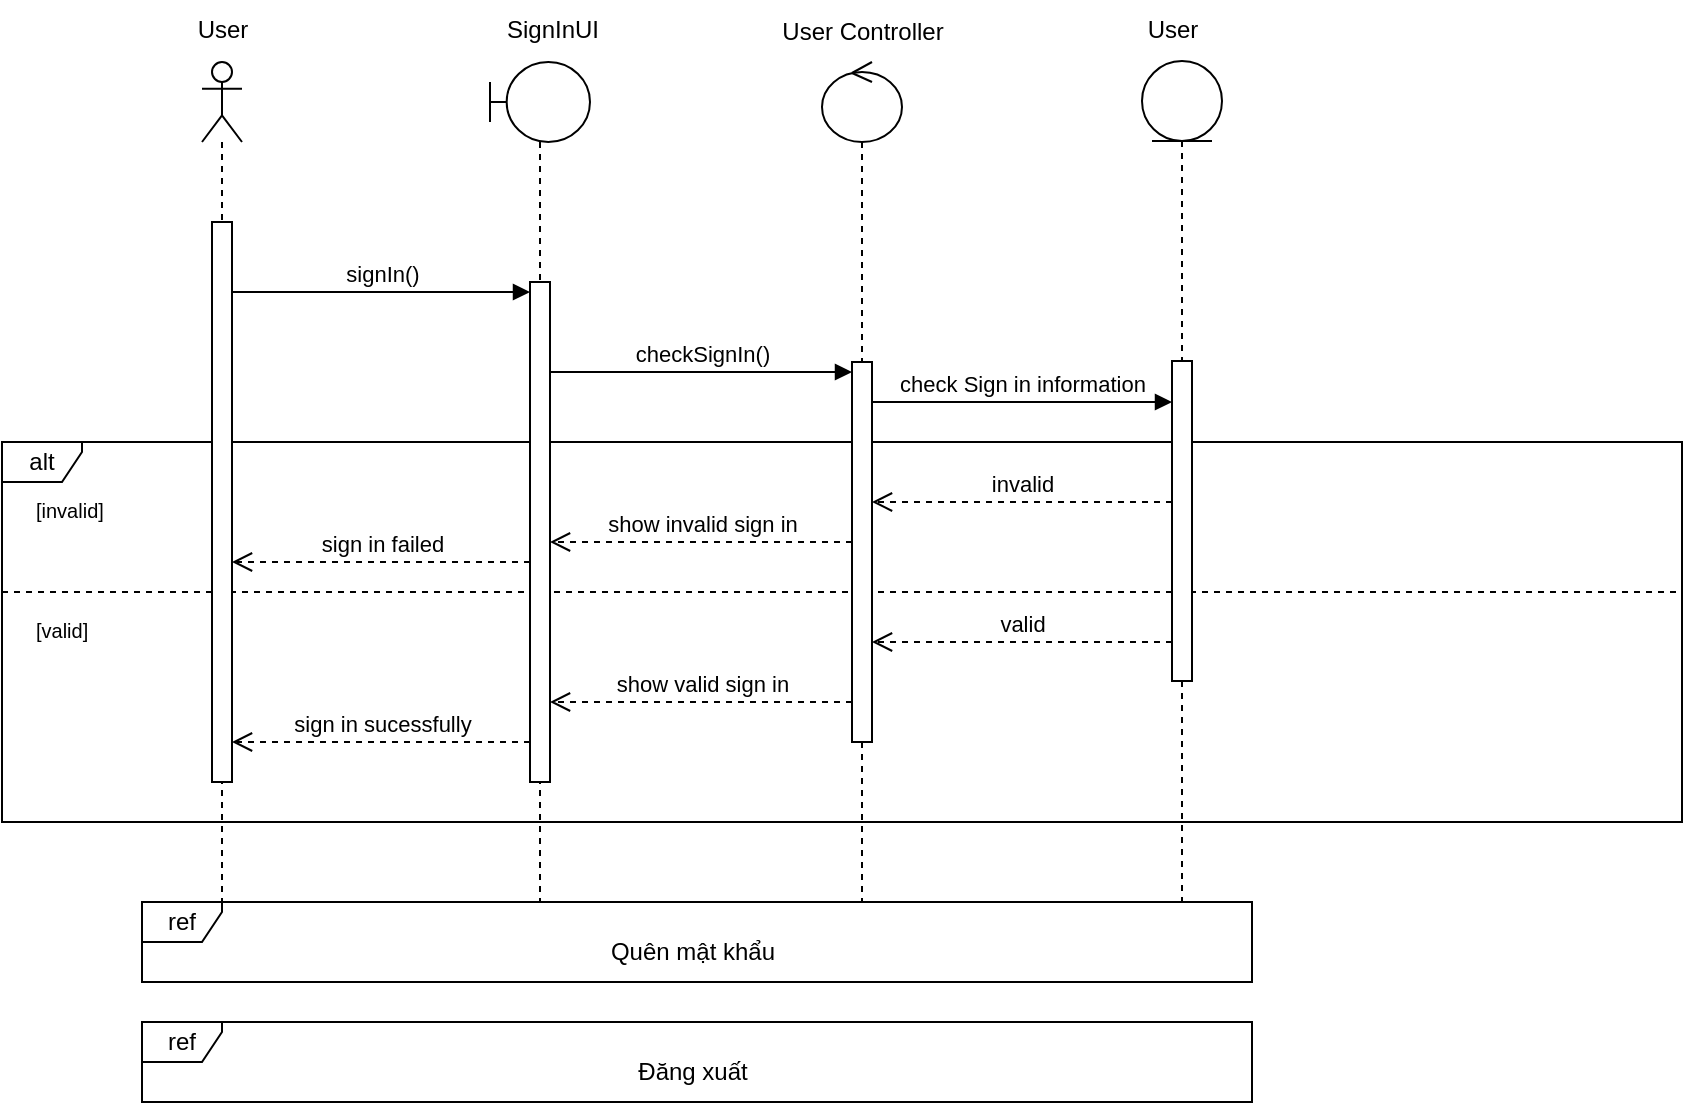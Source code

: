 <mxfile version="24.2.2" type="github">
  <diagram name="Page-1" id="13e1069c-82ec-6db2-03f1-153e76fe0fe0">
    <mxGraphModel dx="933" dy="574" grid="1" gridSize="10" guides="1" tooltips="1" connect="1" arrows="1" fold="1" page="1" pageScale="1" pageWidth="1100" pageHeight="850" background="none" math="0" shadow="0">
      <root>
        <mxCell id="0" />
        <mxCell id="1" parent="0" />
        <mxCell id="bw4-0TKjWvotQW0m5ykw-37" value="alt" style="shape=umlFrame;whiteSpace=wrap;html=1;pointerEvents=0;recursiveResize=0;container=1;collapsible=0;width=40;height=20;" vertex="1" parent="1">
          <mxGeometry x="30" y="270" width="840" height="190" as="geometry" />
        </mxCell>
        <mxCell id="bw4-0TKjWvotQW0m5ykw-38" value="" style="line;strokeWidth=1;dashed=1;labelPosition=center;verticalLabelPosition=bottom;align=left;verticalAlign=top;spacingLeft=20;spacingTop=15;html=1;whiteSpace=wrap;" vertex="1" parent="bw4-0TKjWvotQW0m5ykw-37">
          <mxGeometry y="70" width="840" height="10" as="geometry" />
        </mxCell>
        <mxCell id="bw4-0TKjWvotQW0m5ykw-39" value="&lt;span style=&quot;color: rgb(0, 0, 0); font-family: Helvetica; font-style: normal; font-variant-ligatures: normal; font-variant-caps: normal; font-weight: 400; letter-spacing: normal; orphans: 2; text-align: left; text-indent: 0px; text-transform: none; widows: 2; word-spacing: 0px; -webkit-text-stroke-width: 0px; white-space: normal; background-color: rgb(255, 255, 255); text-decoration-thickness: initial; text-decoration-style: initial; text-decoration-color: initial; float: none; display: inline !important;&quot;&gt;&lt;font style=&quot;font-size: 10px;&quot;&gt;[invalid]&lt;/font&gt;&lt;/span&gt;" style="text;whiteSpace=wrap;html=1;fillColor=none;" vertex="1" parent="bw4-0TKjWvotQW0m5ykw-37">
          <mxGeometry x="15" y="20" width="100" height="40" as="geometry" />
        </mxCell>
        <mxCell id="bw4-0TKjWvotQW0m5ykw-40" value="sign in failed" style="html=1;verticalAlign=bottom;endArrow=open;dashed=1;endSize=8;curved=0;rounded=0;" edge="1" parent="bw4-0TKjWvotQW0m5ykw-37">
          <mxGeometry relative="1" as="geometry">
            <mxPoint x="264" y="60" as="sourcePoint" />
            <mxPoint x="115.0" y="60" as="targetPoint" />
          </mxGeometry>
        </mxCell>
        <mxCell id="bw4-0TKjWvotQW0m5ykw-41" value="sign in sucessfully" style="html=1;verticalAlign=bottom;endArrow=open;dashed=1;endSize=8;curved=0;rounded=0;" edge="1" parent="bw4-0TKjWvotQW0m5ykw-37" target="bw4-0TKjWvotQW0m5ykw-60">
          <mxGeometry relative="1" as="geometry">
            <mxPoint x="264" y="150" as="sourcePoint" />
            <mxPoint x="115" y="150" as="targetPoint" />
          </mxGeometry>
        </mxCell>
        <mxCell id="bw4-0TKjWvotQW0m5ykw-43" value="show invalid sign in" style="html=1;verticalAlign=bottom;endArrow=open;dashed=1;endSize=8;curved=0;rounded=0;" edge="1" parent="bw4-0TKjWvotQW0m5ykw-37" target="bw4-0TKjWvotQW0m5ykw-58">
          <mxGeometry relative="1" as="geometry">
            <mxPoint x="425" y="50.0" as="sourcePoint" />
            <mxPoint x="274" y="50.0" as="targetPoint" />
          </mxGeometry>
        </mxCell>
        <mxCell id="bw4-0TKjWvotQW0m5ykw-55" value="show valid sign in" style="html=1;verticalAlign=bottom;endArrow=open;dashed=1;endSize=8;curved=0;rounded=0;exitX=0;exitY=0.534;exitDx=0;exitDy=0;exitPerimeter=0;" edge="1" parent="bw4-0TKjWvotQW0m5ykw-37">
          <mxGeometry relative="1" as="geometry">
            <mxPoint x="425" y="130.0" as="sourcePoint" />
            <mxPoint x="274" y="130.0" as="targetPoint" />
          </mxGeometry>
        </mxCell>
        <mxCell id="bw4-0TKjWvotQW0m5ykw-78" value="&lt;span style=&quot;color: rgb(0, 0, 0); font-family: Helvetica; font-style: normal; font-variant-ligatures: normal; font-variant-caps: normal; font-weight: 400; letter-spacing: normal; orphans: 2; text-align: left; text-indent: 0px; text-transform: none; widows: 2; word-spacing: 0px; -webkit-text-stroke-width: 0px; white-space: normal; background-color: rgb(255, 255, 255); text-decoration-thickness: initial; text-decoration-style: initial; text-decoration-color: initial; float: none; display: inline !important;&quot;&gt;&lt;font style=&quot;font-size: 10px;&quot;&gt;[valid]&lt;/font&gt;&lt;/span&gt;" style="text;whiteSpace=wrap;html=1;fillColor=none;" vertex="1" parent="bw4-0TKjWvotQW0m5ykw-37">
          <mxGeometry x="15" y="80" width="100" height="40" as="geometry" />
        </mxCell>
        <mxCell id="bw4-0TKjWvotQW0m5ykw-57" value="&lt;div style=&quot;&quot;&gt;&lt;br&gt;&lt;/div&gt;" style="shape=umlLifeline;perimeter=lifelinePerimeter;whiteSpace=wrap;html=1;container=1;dropTarget=0;collapsible=0;recursiveResize=0;outlineConnect=0;portConstraint=eastwest;newEdgeStyle={&quot;curved&quot;:0,&quot;rounded&quot;:0};participant=umlBoundary;align=right;size=40;movable=1;resizable=1;rotatable=1;deletable=1;editable=1;locked=0;connectable=1;" vertex="1" parent="1">
          <mxGeometry x="274" y="80" width="50" height="420" as="geometry" />
        </mxCell>
        <mxCell id="bw4-0TKjWvotQW0m5ykw-58" value="" style="html=1;points=[[0,0,0,0,5],[0,1,0,0,-5],[1,0,0,0,5],[1,1,0,0,-5]];perimeter=orthogonalPerimeter;outlineConnect=0;targetShapes=umlLifeline;portConstraint=eastwest;newEdgeStyle={&quot;curved&quot;:0,&quot;rounded&quot;:0};" vertex="1" parent="bw4-0TKjWvotQW0m5ykw-57">
          <mxGeometry x="20" y="110" width="10" height="250" as="geometry" />
        </mxCell>
        <mxCell id="bw4-0TKjWvotQW0m5ykw-59" value="" style="shape=umlLifeline;perimeter=lifelinePerimeter;whiteSpace=wrap;html=1;container=1;dropTarget=0;collapsible=0;recursiveResize=0;outlineConnect=0;portConstraint=eastwest;newEdgeStyle={&quot;curved&quot;:0,&quot;rounded&quot;:0};participant=umlActor;" vertex="1" parent="1">
          <mxGeometry x="130" y="80" width="20" height="420" as="geometry" />
        </mxCell>
        <mxCell id="bw4-0TKjWvotQW0m5ykw-60" value="" style="html=1;points=[[0,0,0,0,5],[0,1,0,0,-5],[1,0,0,0,5],[1,1,0,0,-5]];perimeter=orthogonalPerimeter;outlineConnect=0;targetShapes=umlLifeline;portConstraint=eastwest;newEdgeStyle={&quot;curved&quot;:0,&quot;rounded&quot;:0};" vertex="1" parent="bw4-0TKjWvotQW0m5ykw-59">
          <mxGeometry x="5" y="80" width="10" height="280" as="geometry" />
        </mxCell>
        <mxCell id="bw4-0TKjWvotQW0m5ykw-61" value="User" style="text;html=1;align=center;verticalAlign=middle;resizable=0;points=[];autosize=1;strokeColor=none;fillColor=none;" vertex="1" parent="1">
          <mxGeometry x="115" y="49" width="50" height="30" as="geometry" />
        </mxCell>
        <mxCell id="bw4-0TKjWvotQW0m5ykw-62" value="" style="shape=umlLifeline;perimeter=lifelinePerimeter;whiteSpace=wrap;html=1;container=1;dropTarget=0;collapsible=0;recursiveResize=0;outlineConnect=0;portConstraint=eastwest;newEdgeStyle={&quot;curved&quot;:0,&quot;rounded&quot;:0};participant=umlControl;" vertex="1" parent="1">
          <mxGeometry x="440" y="80" width="40" height="420" as="geometry" />
        </mxCell>
        <mxCell id="bw4-0TKjWvotQW0m5ykw-63" value="" style="html=1;points=[[0,0,0,0,5],[0,1,0,0,-5],[1,0,0,0,5],[1,1,0,0,-5]];perimeter=orthogonalPerimeter;outlineConnect=0;targetShapes=umlLifeline;portConstraint=eastwest;newEdgeStyle={&quot;curved&quot;:0,&quot;rounded&quot;:0};" vertex="1" parent="bw4-0TKjWvotQW0m5ykw-62">
          <mxGeometry x="15" y="150" width="10" height="190" as="geometry" />
        </mxCell>
        <mxCell id="bw4-0TKjWvotQW0m5ykw-64" value="SignInUI" style="text;html=1;align=center;verticalAlign=middle;resizable=0;points=[];autosize=1;strokeColor=none;fillColor=none;" vertex="1" parent="1">
          <mxGeometry x="270" y="49" width="70" height="30" as="geometry" />
        </mxCell>
        <mxCell id="bw4-0TKjWvotQW0m5ykw-65" value="User Controller" style="text;html=1;align=center;verticalAlign=middle;resizable=0;points=[];autosize=1;strokeColor=none;fillColor=none;" vertex="1" parent="1">
          <mxGeometry x="410" y="50" width="100" height="30" as="geometry" />
        </mxCell>
        <mxCell id="bw4-0TKjWvotQW0m5ykw-66" value="signIn()" style="html=1;verticalAlign=bottom;endArrow=block;curved=0;rounded=0;entryX=0;entryY=0;entryDx=0;entryDy=5;entryPerimeter=0;" edge="1" parent="1" source="bw4-0TKjWvotQW0m5ykw-60" target="bw4-0TKjWvotQW0m5ykw-58">
          <mxGeometry width="80" relative="1" as="geometry">
            <mxPoint x="270" y="230" as="sourcePoint" />
            <mxPoint x="350" y="230" as="targetPoint" />
          </mxGeometry>
        </mxCell>
        <mxCell id="bw4-0TKjWvotQW0m5ykw-67" value="User" style="text;html=1;align=center;verticalAlign=middle;resizable=0;points=[];autosize=1;strokeColor=none;fillColor=none;" vertex="1" parent="1">
          <mxGeometry x="590" y="49" width="50" height="30" as="geometry" />
        </mxCell>
        <mxCell id="bw4-0TKjWvotQW0m5ykw-68" value="checkSignIn()" style="html=1;verticalAlign=bottom;endArrow=block;curved=0;rounded=0;entryX=0;entryY=0;entryDx=0;entryDy=5;entryPerimeter=0;" edge="1" parent="1" source="bw4-0TKjWvotQW0m5ykw-58" target="bw4-0TKjWvotQW0m5ykw-63">
          <mxGeometry width="80" relative="1" as="geometry">
            <mxPoint x="340.0" y="190" as="sourcePoint" />
            <mxPoint x="489.96" y="190" as="targetPoint" />
          </mxGeometry>
        </mxCell>
        <mxCell id="bw4-0TKjWvotQW0m5ykw-69" value="check Sign in information" style="html=1;verticalAlign=bottom;endArrow=block;curved=0;rounded=0;" edge="1" parent="1" source="bw4-0TKjWvotQW0m5ykw-63" target="bw4-0TKjWvotQW0m5ykw-71">
          <mxGeometry width="80" relative="1" as="geometry">
            <mxPoint x="481.9" y="220.003" as="sourcePoint" />
            <mxPoint x="610" y="250" as="targetPoint" />
            <Array as="points">
              <mxPoint x="550" y="250" />
            </Array>
          </mxGeometry>
        </mxCell>
        <mxCell id="bw4-0TKjWvotQW0m5ykw-70" value="" style="shape=umlLifeline;perimeter=lifelinePerimeter;whiteSpace=wrap;html=1;container=1;dropTarget=0;collapsible=0;recursiveResize=0;outlineConnect=0;portConstraint=eastwest;newEdgeStyle={&quot;curved&quot;:0,&quot;rounded&quot;:0};participant=umlEntity;" vertex="1" parent="1">
          <mxGeometry x="600" y="79.5" width="40" height="420.5" as="geometry" />
        </mxCell>
        <mxCell id="bw4-0TKjWvotQW0m5ykw-71" value="" style="html=1;points=[[0,0,0,0,5],[0,1,0,0,-5],[1,0,0,0,5],[1,1,0,0,-5]];perimeter=orthogonalPerimeter;outlineConnect=0;targetShapes=umlLifeline;portConstraint=eastwest;newEdgeStyle={&quot;curved&quot;:0,&quot;rounded&quot;:0};" vertex="1" parent="bw4-0TKjWvotQW0m5ykw-70">
          <mxGeometry x="15" y="150" width="10" height="160" as="geometry" />
        </mxCell>
        <mxCell id="bw4-0TKjWvotQW0m5ykw-72" value="valid" style="html=1;verticalAlign=bottom;endArrow=open;dashed=1;endSize=8;curved=0;rounded=0;" edge="1" parent="1" source="bw4-0TKjWvotQW0m5ykw-71" target="bw4-0TKjWvotQW0m5ykw-63">
          <mxGeometry relative="1" as="geometry">
            <mxPoint x="609" y="370" as="sourcePoint" />
            <mxPoint x="460.0" y="370" as="targetPoint" />
            <Array as="points">
              <mxPoint x="570" y="370" />
            </Array>
          </mxGeometry>
        </mxCell>
        <mxCell id="bw4-0TKjWvotQW0m5ykw-73" value="invalid" style="html=1;verticalAlign=bottom;endArrow=open;dashed=1;endSize=8;curved=0;rounded=0;" edge="1" parent="1" target="bw4-0TKjWvotQW0m5ykw-63">
          <mxGeometry relative="1" as="geometry">
            <mxPoint x="615" y="300" as="sourcePoint" />
            <mxPoint x="440" y="300" as="targetPoint" />
          </mxGeometry>
        </mxCell>
        <mxCell id="bw4-0TKjWvotQW0m5ykw-79" value="ref" style="shape=umlFrame;whiteSpace=wrap;html=1;pointerEvents=0;width=40;height=20;" vertex="1" parent="1">
          <mxGeometry x="100" y="500" width="555" height="40" as="geometry" />
        </mxCell>
        <mxCell id="bw4-0TKjWvotQW0m5ykw-80" value="Quên mật khẩu" style="text;html=1;align=center;verticalAlign=middle;resizable=0;points=[];autosize=1;strokeColor=none;fillColor=none;" vertex="1" parent="1">
          <mxGeometry x="320" y="510" width="110" height="30" as="geometry" />
        </mxCell>
        <mxCell id="bw4-0TKjWvotQW0m5ykw-81" value="ref" style="shape=umlFrame;whiteSpace=wrap;html=1;pointerEvents=0;width=40;height=20;" vertex="1" parent="1">
          <mxGeometry x="100" y="560" width="555" height="40" as="geometry" />
        </mxCell>
        <mxCell id="bw4-0TKjWvotQW0m5ykw-82" value="Đăng xuất" style="text;html=1;align=center;verticalAlign=middle;resizable=0;points=[];autosize=1;strokeColor=none;fillColor=none;" vertex="1" parent="1">
          <mxGeometry x="335" y="570" width="80" height="30" as="geometry" />
        </mxCell>
      </root>
    </mxGraphModel>
  </diagram>
</mxfile>
